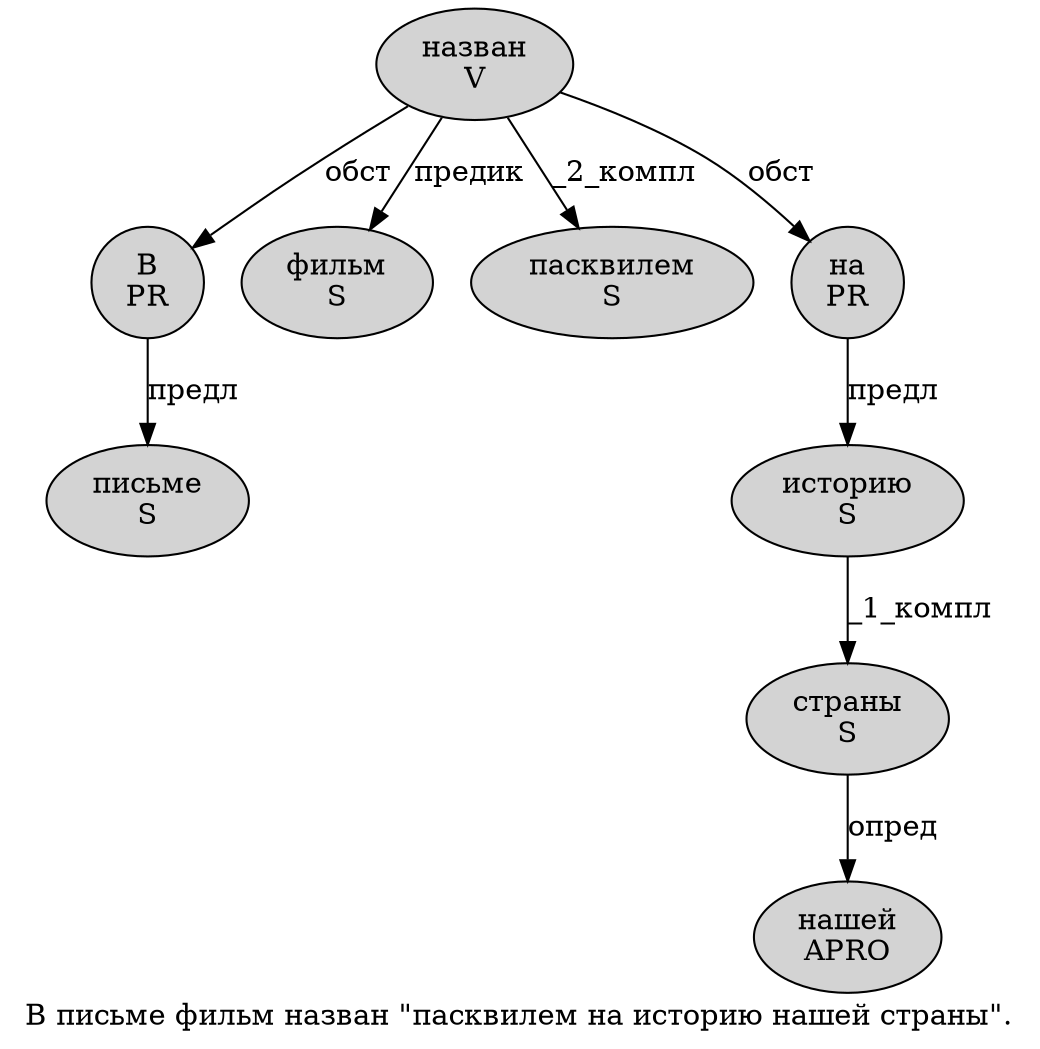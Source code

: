digraph SENTENCE_503 {
	graph [label="В письме фильм назван \"пасквилем на историю нашей страны\"."]
	node [style=filled]
		0 [label="В
PR" color="" fillcolor=lightgray penwidth=1 shape=ellipse]
		1 [label="письме
S" color="" fillcolor=lightgray penwidth=1 shape=ellipse]
		2 [label="фильм
S" color="" fillcolor=lightgray penwidth=1 shape=ellipse]
		3 [label="назван
V" color="" fillcolor=lightgray penwidth=1 shape=ellipse]
		5 [label="пасквилем
S" color="" fillcolor=lightgray penwidth=1 shape=ellipse]
		6 [label="на
PR" color="" fillcolor=lightgray penwidth=1 shape=ellipse]
		7 [label="историю
S" color="" fillcolor=lightgray penwidth=1 shape=ellipse]
		8 [label="нашей
APRO" color="" fillcolor=lightgray penwidth=1 shape=ellipse]
		9 [label="страны
S" color="" fillcolor=lightgray penwidth=1 shape=ellipse]
			0 -> 1 [label="предл"]
			7 -> 9 [label="_1_компл"]
			3 -> 0 [label="обст"]
			3 -> 2 [label="предик"]
			3 -> 5 [label="_2_компл"]
			3 -> 6 [label="обст"]
			9 -> 8 [label="опред"]
			6 -> 7 [label="предл"]
}